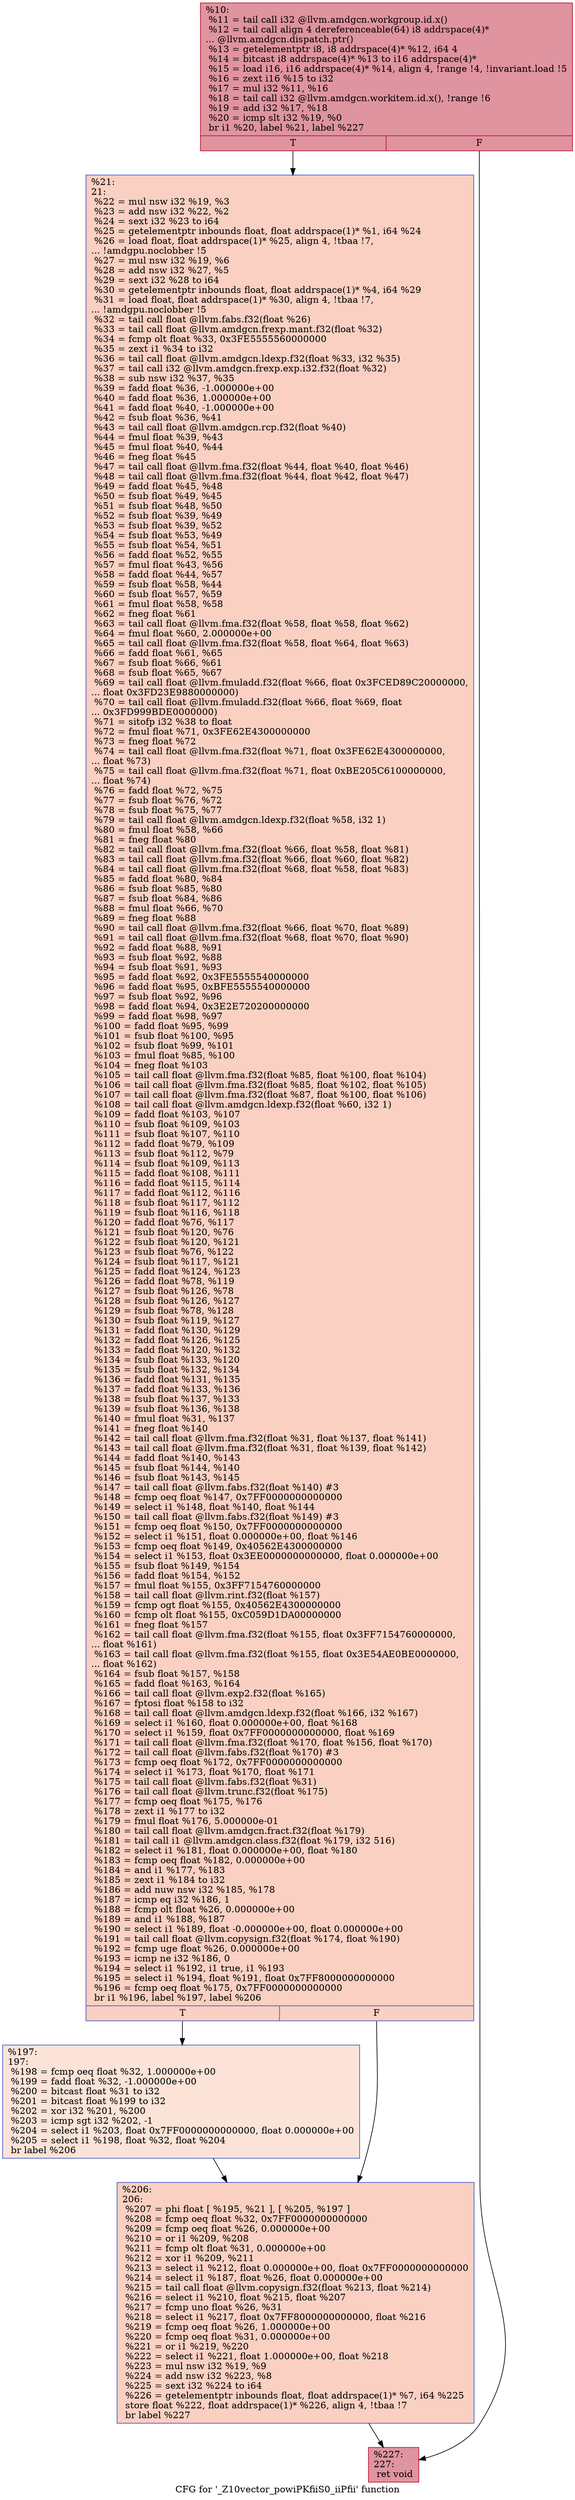 digraph "CFG for '_Z10vector_powiPKfiiS0_iiPfii' function" {
	label="CFG for '_Z10vector_powiPKfiiS0_iiPfii' function";

	Node0x5e3bf70 [shape=record,color="#b70d28ff", style=filled, fillcolor="#b70d2870",label="{%10:\l  %11 = tail call i32 @llvm.amdgcn.workgroup.id.x()\l  %12 = tail call align 4 dereferenceable(64) i8 addrspace(4)*\l... @llvm.amdgcn.dispatch.ptr()\l  %13 = getelementptr i8, i8 addrspace(4)* %12, i64 4\l  %14 = bitcast i8 addrspace(4)* %13 to i16 addrspace(4)*\l  %15 = load i16, i16 addrspace(4)* %14, align 4, !range !4, !invariant.load !5\l  %16 = zext i16 %15 to i32\l  %17 = mul i32 %11, %16\l  %18 = tail call i32 @llvm.amdgcn.workitem.id.x(), !range !6\l  %19 = add i32 %17, %18\l  %20 = icmp slt i32 %19, %0\l  br i1 %20, label %21, label %227\l|{<s0>T|<s1>F}}"];
	Node0x5e3bf70:s0 -> Node0x5e3ea40;
	Node0x5e3bf70:s1 -> Node0x5e3ead0;
	Node0x5e3ea40 [shape=record,color="#3d50c3ff", style=filled, fillcolor="#f3947570",label="{%21:\l21:                                               \l  %22 = mul nsw i32 %19, %3\l  %23 = add nsw i32 %22, %2\l  %24 = sext i32 %23 to i64\l  %25 = getelementptr inbounds float, float addrspace(1)* %1, i64 %24\l  %26 = load float, float addrspace(1)* %25, align 4, !tbaa !7,\l... !amdgpu.noclobber !5\l  %27 = mul nsw i32 %19, %6\l  %28 = add nsw i32 %27, %5\l  %29 = sext i32 %28 to i64\l  %30 = getelementptr inbounds float, float addrspace(1)* %4, i64 %29\l  %31 = load float, float addrspace(1)* %30, align 4, !tbaa !7,\l... !amdgpu.noclobber !5\l  %32 = tail call float @llvm.fabs.f32(float %26)\l  %33 = tail call float @llvm.amdgcn.frexp.mant.f32(float %32)\l  %34 = fcmp olt float %33, 0x3FE5555560000000\l  %35 = zext i1 %34 to i32\l  %36 = tail call float @llvm.amdgcn.ldexp.f32(float %33, i32 %35)\l  %37 = tail call i32 @llvm.amdgcn.frexp.exp.i32.f32(float %32)\l  %38 = sub nsw i32 %37, %35\l  %39 = fadd float %36, -1.000000e+00\l  %40 = fadd float %36, 1.000000e+00\l  %41 = fadd float %40, -1.000000e+00\l  %42 = fsub float %36, %41\l  %43 = tail call float @llvm.amdgcn.rcp.f32(float %40)\l  %44 = fmul float %39, %43\l  %45 = fmul float %40, %44\l  %46 = fneg float %45\l  %47 = tail call float @llvm.fma.f32(float %44, float %40, float %46)\l  %48 = tail call float @llvm.fma.f32(float %44, float %42, float %47)\l  %49 = fadd float %45, %48\l  %50 = fsub float %49, %45\l  %51 = fsub float %48, %50\l  %52 = fsub float %39, %49\l  %53 = fsub float %39, %52\l  %54 = fsub float %53, %49\l  %55 = fsub float %54, %51\l  %56 = fadd float %52, %55\l  %57 = fmul float %43, %56\l  %58 = fadd float %44, %57\l  %59 = fsub float %58, %44\l  %60 = fsub float %57, %59\l  %61 = fmul float %58, %58\l  %62 = fneg float %61\l  %63 = tail call float @llvm.fma.f32(float %58, float %58, float %62)\l  %64 = fmul float %60, 2.000000e+00\l  %65 = tail call float @llvm.fma.f32(float %58, float %64, float %63)\l  %66 = fadd float %61, %65\l  %67 = fsub float %66, %61\l  %68 = fsub float %65, %67\l  %69 = tail call float @llvm.fmuladd.f32(float %66, float 0x3FCED89C20000000,\l... float 0x3FD23E9880000000)\l  %70 = tail call float @llvm.fmuladd.f32(float %66, float %69, float\l... 0x3FD999BDE0000000)\l  %71 = sitofp i32 %38 to float\l  %72 = fmul float %71, 0x3FE62E4300000000\l  %73 = fneg float %72\l  %74 = tail call float @llvm.fma.f32(float %71, float 0x3FE62E4300000000,\l... float %73)\l  %75 = tail call float @llvm.fma.f32(float %71, float 0xBE205C6100000000,\l... float %74)\l  %76 = fadd float %72, %75\l  %77 = fsub float %76, %72\l  %78 = fsub float %75, %77\l  %79 = tail call float @llvm.amdgcn.ldexp.f32(float %58, i32 1)\l  %80 = fmul float %58, %66\l  %81 = fneg float %80\l  %82 = tail call float @llvm.fma.f32(float %66, float %58, float %81)\l  %83 = tail call float @llvm.fma.f32(float %66, float %60, float %82)\l  %84 = tail call float @llvm.fma.f32(float %68, float %58, float %83)\l  %85 = fadd float %80, %84\l  %86 = fsub float %85, %80\l  %87 = fsub float %84, %86\l  %88 = fmul float %66, %70\l  %89 = fneg float %88\l  %90 = tail call float @llvm.fma.f32(float %66, float %70, float %89)\l  %91 = tail call float @llvm.fma.f32(float %68, float %70, float %90)\l  %92 = fadd float %88, %91\l  %93 = fsub float %92, %88\l  %94 = fsub float %91, %93\l  %95 = fadd float %92, 0x3FE5555540000000\l  %96 = fadd float %95, 0xBFE5555540000000\l  %97 = fsub float %92, %96\l  %98 = fadd float %94, 0x3E2E720200000000\l  %99 = fadd float %98, %97\l  %100 = fadd float %95, %99\l  %101 = fsub float %100, %95\l  %102 = fsub float %99, %101\l  %103 = fmul float %85, %100\l  %104 = fneg float %103\l  %105 = tail call float @llvm.fma.f32(float %85, float %100, float %104)\l  %106 = tail call float @llvm.fma.f32(float %85, float %102, float %105)\l  %107 = tail call float @llvm.fma.f32(float %87, float %100, float %106)\l  %108 = tail call float @llvm.amdgcn.ldexp.f32(float %60, i32 1)\l  %109 = fadd float %103, %107\l  %110 = fsub float %109, %103\l  %111 = fsub float %107, %110\l  %112 = fadd float %79, %109\l  %113 = fsub float %112, %79\l  %114 = fsub float %109, %113\l  %115 = fadd float %108, %111\l  %116 = fadd float %115, %114\l  %117 = fadd float %112, %116\l  %118 = fsub float %117, %112\l  %119 = fsub float %116, %118\l  %120 = fadd float %76, %117\l  %121 = fsub float %120, %76\l  %122 = fsub float %120, %121\l  %123 = fsub float %76, %122\l  %124 = fsub float %117, %121\l  %125 = fadd float %124, %123\l  %126 = fadd float %78, %119\l  %127 = fsub float %126, %78\l  %128 = fsub float %126, %127\l  %129 = fsub float %78, %128\l  %130 = fsub float %119, %127\l  %131 = fadd float %130, %129\l  %132 = fadd float %126, %125\l  %133 = fadd float %120, %132\l  %134 = fsub float %133, %120\l  %135 = fsub float %132, %134\l  %136 = fadd float %131, %135\l  %137 = fadd float %133, %136\l  %138 = fsub float %137, %133\l  %139 = fsub float %136, %138\l  %140 = fmul float %31, %137\l  %141 = fneg float %140\l  %142 = tail call float @llvm.fma.f32(float %31, float %137, float %141)\l  %143 = tail call float @llvm.fma.f32(float %31, float %139, float %142)\l  %144 = fadd float %140, %143\l  %145 = fsub float %144, %140\l  %146 = fsub float %143, %145\l  %147 = tail call float @llvm.fabs.f32(float %140) #3\l  %148 = fcmp oeq float %147, 0x7FF0000000000000\l  %149 = select i1 %148, float %140, float %144\l  %150 = tail call float @llvm.fabs.f32(float %149) #3\l  %151 = fcmp oeq float %150, 0x7FF0000000000000\l  %152 = select i1 %151, float 0.000000e+00, float %146\l  %153 = fcmp oeq float %149, 0x40562E4300000000\l  %154 = select i1 %153, float 0x3EE0000000000000, float 0.000000e+00\l  %155 = fsub float %149, %154\l  %156 = fadd float %154, %152\l  %157 = fmul float %155, 0x3FF7154760000000\l  %158 = tail call float @llvm.rint.f32(float %157)\l  %159 = fcmp ogt float %155, 0x40562E4300000000\l  %160 = fcmp olt float %155, 0xC059D1DA00000000\l  %161 = fneg float %157\l  %162 = tail call float @llvm.fma.f32(float %155, float 0x3FF7154760000000,\l... float %161)\l  %163 = tail call float @llvm.fma.f32(float %155, float 0x3E54AE0BE0000000,\l... float %162)\l  %164 = fsub float %157, %158\l  %165 = fadd float %163, %164\l  %166 = tail call float @llvm.exp2.f32(float %165)\l  %167 = fptosi float %158 to i32\l  %168 = tail call float @llvm.amdgcn.ldexp.f32(float %166, i32 %167)\l  %169 = select i1 %160, float 0.000000e+00, float %168\l  %170 = select i1 %159, float 0x7FF0000000000000, float %169\l  %171 = tail call float @llvm.fma.f32(float %170, float %156, float %170)\l  %172 = tail call float @llvm.fabs.f32(float %170) #3\l  %173 = fcmp oeq float %172, 0x7FF0000000000000\l  %174 = select i1 %173, float %170, float %171\l  %175 = tail call float @llvm.fabs.f32(float %31)\l  %176 = tail call float @llvm.trunc.f32(float %175)\l  %177 = fcmp oeq float %175, %176\l  %178 = zext i1 %177 to i32\l  %179 = fmul float %176, 5.000000e-01\l  %180 = tail call float @llvm.amdgcn.fract.f32(float %179)\l  %181 = tail call i1 @llvm.amdgcn.class.f32(float %179, i32 516)\l  %182 = select i1 %181, float 0.000000e+00, float %180\l  %183 = fcmp oeq float %182, 0.000000e+00\l  %184 = and i1 %177, %183\l  %185 = zext i1 %184 to i32\l  %186 = add nuw nsw i32 %185, %178\l  %187 = icmp eq i32 %186, 1\l  %188 = fcmp olt float %26, 0.000000e+00\l  %189 = and i1 %188, %187\l  %190 = select i1 %189, float -0.000000e+00, float 0.000000e+00\l  %191 = tail call float @llvm.copysign.f32(float %174, float %190)\l  %192 = fcmp uge float %26, 0.000000e+00\l  %193 = icmp ne i32 %186, 0\l  %194 = select i1 %192, i1 true, i1 %193\l  %195 = select i1 %194, float %191, float 0x7FF8000000000000\l  %196 = fcmp oeq float %175, 0x7FF0000000000000\l  br i1 %196, label %197, label %206\l|{<s0>T|<s1>F}}"];
	Node0x5e3ea40:s0 -> Node0x5e49810;
	Node0x5e3ea40:s1 -> Node0x5e498a0;
	Node0x5e49810 [shape=record,color="#3d50c3ff", style=filled, fillcolor="#f6bfa670",label="{%197:\l197:                                              \l  %198 = fcmp oeq float %32, 1.000000e+00\l  %199 = fadd float %32, -1.000000e+00\l  %200 = bitcast float %31 to i32\l  %201 = bitcast float %199 to i32\l  %202 = xor i32 %201, %200\l  %203 = icmp sgt i32 %202, -1\l  %204 = select i1 %203, float 0x7FF0000000000000, float 0.000000e+00\l  %205 = select i1 %198, float %32, float %204\l  br label %206\l}"];
	Node0x5e49810 -> Node0x5e498a0;
	Node0x5e498a0 [shape=record,color="#3d50c3ff", style=filled, fillcolor="#f3947570",label="{%206:\l206:                                              \l  %207 = phi float [ %195, %21 ], [ %205, %197 ]\l  %208 = fcmp oeq float %32, 0x7FF0000000000000\l  %209 = fcmp oeq float %26, 0.000000e+00\l  %210 = or i1 %209, %208\l  %211 = fcmp olt float %31, 0.000000e+00\l  %212 = xor i1 %209, %211\l  %213 = select i1 %212, float 0.000000e+00, float 0x7FF0000000000000\l  %214 = select i1 %187, float %26, float 0.000000e+00\l  %215 = tail call float @llvm.copysign.f32(float %213, float %214)\l  %216 = select i1 %210, float %215, float %207\l  %217 = fcmp uno float %26, %31\l  %218 = select i1 %217, float 0x7FF8000000000000, float %216\l  %219 = fcmp oeq float %26, 1.000000e+00\l  %220 = fcmp oeq float %31, 0.000000e+00\l  %221 = or i1 %219, %220\l  %222 = select i1 %221, float 1.000000e+00, float %218\l  %223 = mul nsw i32 %19, %9\l  %224 = add nsw i32 %223, %8\l  %225 = sext i32 %224 to i64\l  %226 = getelementptr inbounds float, float addrspace(1)* %7, i64 %225\l  store float %222, float addrspace(1)* %226, align 4, !tbaa !7\l  br label %227\l}"];
	Node0x5e498a0 -> Node0x5e3ead0;
	Node0x5e3ead0 [shape=record,color="#b70d28ff", style=filled, fillcolor="#b70d2870",label="{%227:\l227:                                              \l  ret void\l}"];
}
